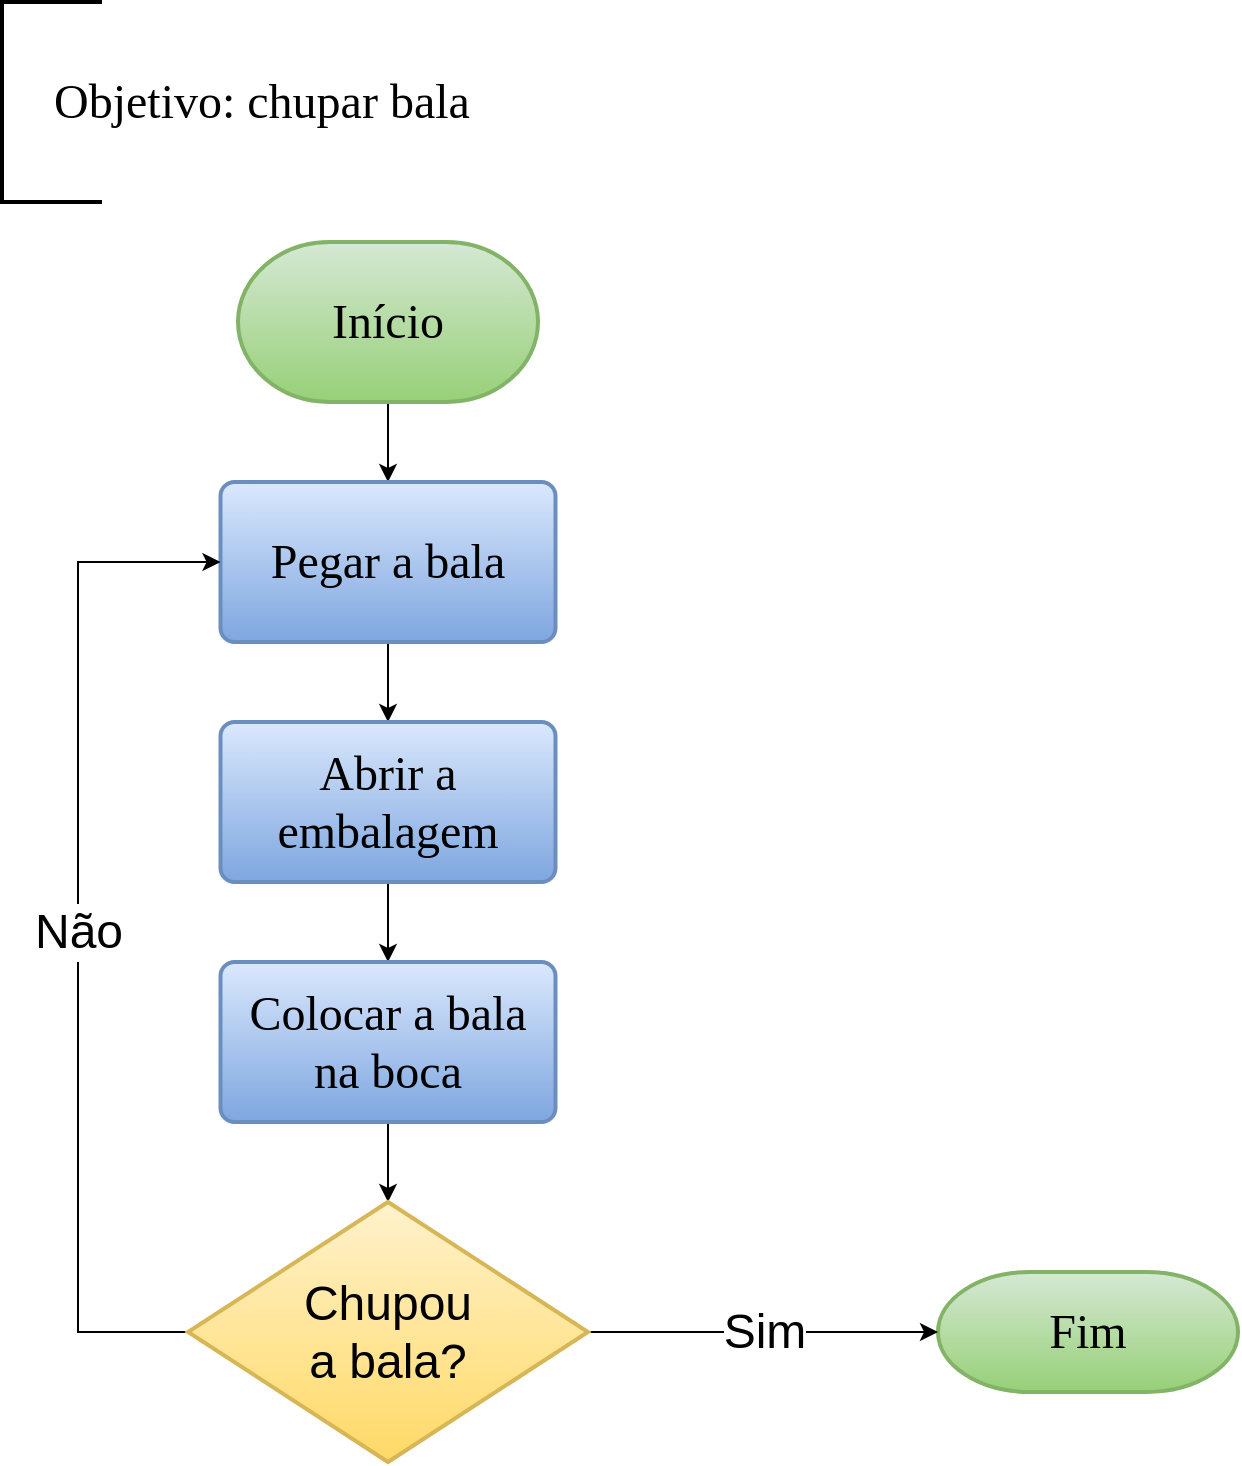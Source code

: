 <mxfile version="14.4.4" type="google"><diagram id="2KOuProdc2qEgF05u5_i" name="Page-1"><mxGraphModel dx="1038" dy="580" grid="1" gridSize="10" guides="1" tooltips="1" connect="1" arrows="1" fold="1" page="1" pageScale="1" pageWidth="827" pageHeight="1169" math="0" shadow="0"><root><mxCell id="0"/><mxCell id="1" parent="0"/><mxCell id="j4wYbb5rC9MAzY2kJ1ER-1" style="edgeStyle=orthogonalEdgeStyle;rounded=0;orthogonalLoop=1;jettySize=auto;html=1;exitX=0.5;exitY=1;exitDx=0;exitDy=0;exitPerimeter=0;entryX=0.5;entryY=0;entryDx=0;entryDy=0;fontFamily=Times New Roman;fontSize=24;fontColor=#000000;" parent="1" source="j4wYbb5rC9MAzY2kJ1ER-2" target="j4wYbb5rC9MAzY2kJ1ER-4" edge="1"><mxGeometry relative="1" as="geometry"/></mxCell><mxCell id="j4wYbb5rC9MAzY2kJ1ER-2" value="&lt;span style=&quot;font-size: 24px;&quot;&gt;Início&lt;/span&gt;" style="strokeWidth=2;html=1;shape=mxgraph.flowchart.terminator;whiteSpace=wrap;strokeColor=#82b366;shadow=0;sketch=0;fontFamily=Times New Roman;fontSize=24;fillColor=#d5e8d4;gradientColor=#97d077;fontStyle=0" parent="1" vertex="1"><mxGeometry x="160" y="160" width="150" height="80" as="geometry"/></mxCell><mxCell id="j4wYbb5rC9MAzY2kJ1ER-12" style="edgeStyle=orthogonalEdgeStyle;rounded=0;orthogonalLoop=1;jettySize=auto;html=1;exitX=0.5;exitY=1;exitDx=0;exitDy=0;entryX=0.5;entryY=0;entryDx=0;entryDy=0;" parent="1" source="j4wYbb5rC9MAzY2kJ1ER-4" target="j4wYbb5rC9MAzY2kJ1ER-10" edge="1"><mxGeometry relative="1" as="geometry"/></mxCell><mxCell id="j4wYbb5rC9MAzY2kJ1ER-4" value="Pegar a bala" style="rounded=1;whiteSpace=wrap;html=1;absoluteArcSize=1;arcSize=14;strokeWidth=2;shadow=0;sketch=0;fillColor=#dae8fc;fontFamily=Times New Roman;fontSize=24;strokeColor=#6c8ebf;gradientColor=#7ea6e0;fontStyle=0" parent="1" vertex="1"><mxGeometry x="151.25" y="280" width="167.5" height="80" as="geometry"/></mxCell><mxCell id="j4wYbb5rC9MAzY2kJ1ER-8" value="&lt;span style=&quot;font-size: 24px&quot;&gt;Fim&lt;br&gt;&lt;/span&gt;" style="strokeWidth=2;html=1;shape=mxgraph.flowchart.terminator;whiteSpace=wrap;strokeColor=#82b366;shadow=0;sketch=0;fontFamily=Times New Roman;fontSize=24;fillColor=#d5e8d4;gradientColor=#97d077;fontStyle=0" parent="1" vertex="1"><mxGeometry x="510" y="675" width="150" height="60" as="geometry"/></mxCell><mxCell id="j4wYbb5rC9MAzY2kJ1ER-9" value="&amp;nbsp; &amp;nbsp; Objetivo: chupar bala" style="strokeWidth=2;html=1;shape=mxgraph.flowchart.annotation_1;align=left;pointerEvents=1;shadow=0;sketch=0;fillColor=#0066CC;fontFamily=Times New Roman;fontSize=24;fontColor=#000000;" parent="1" vertex="1"><mxGeometry x="42" y="40" width="50" height="100" as="geometry"/></mxCell><mxCell id="j4wYbb5rC9MAzY2kJ1ER-13" style="edgeStyle=orthogonalEdgeStyle;rounded=0;orthogonalLoop=1;jettySize=auto;html=1;exitX=0.5;exitY=1;exitDx=0;exitDy=0;entryX=0.5;entryY=0;entryDx=0;entryDy=0;" parent="1" source="j4wYbb5rC9MAzY2kJ1ER-10" target="j4wYbb5rC9MAzY2kJ1ER-11" edge="1"><mxGeometry relative="1" as="geometry"/></mxCell><mxCell id="j4wYbb5rC9MAzY2kJ1ER-10" value="Abrir a embalagem" style="rounded=1;whiteSpace=wrap;html=1;absoluteArcSize=1;arcSize=14;strokeWidth=2;shadow=0;sketch=0;fillColor=#dae8fc;fontFamily=Times New Roman;fontSize=24;strokeColor=#6c8ebf;gradientColor=#7ea6e0;fontStyle=0" parent="1" vertex="1"><mxGeometry x="151.25" y="400" width="167.5" height="80" as="geometry"/></mxCell><mxCell id="j4wYbb5rC9MAzY2kJ1ER-17" style="edgeStyle=orthogonalEdgeStyle;rounded=0;orthogonalLoop=1;jettySize=auto;html=1;exitX=0.5;exitY=1;exitDx=0;exitDy=0;entryX=0.5;entryY=0;entryDx=0;entryDy=0;" parent="1" source="j4wYbb5rC9MAzY2kJ1ER-11" edge="1"><mxGeometry relative="1" as="geometry"><mxPoint x="235" y="640" as="targetPoint"/></mxGeometry></mxCell><mxCell id="j4wYbb5rC9MAzY2kJ1ER-11" value="Colocar a bala na boca" style="rounded=1;whiteSpace=wrap;html=1;absoluteArcSize=1;arcSize=14;strokeWidth=2;shadow=0;sketch=0;fillColor=#dae8fc;fontFamily=Times New Roman;fontSize=24;strokeColor=#6c8ebf;gradientColor=#7ea6e0;fontStyle=0" parent="1" vertex="1"><mxGeometry x="151.25" y="520" width="167.5" height="80" as="geometry"/></mxCell><mxCell id="U4G8R43Qf2kRw5OFMmy9-7" value="&lt;font style=&quot;font-size: 24px&quot;&gt;Não&lt;/font&gt;" style="edgeStyle=orthogonalEdgeStyle;rounded=0;orthogonalLoop=1;jettySize=auto;html=1;exitX=0;exitY=0.5;exitDx=0;exitDy=0;exitPerimeter=0;entryX=0;entryY=0.5;entryDx=0;entryDy=0;" edge="1" parent="1" source="U4G8R43Qf2kRw5OFMmy9-3" target="j4wYbb5rC9MAzY2kJ1ER-4"><mxGeometry relative="1" as="geometry"><mxPoint x="140" y="320" as="targetPoint"/><Array as="points"><mxPoint x="80" y="705"/><mxPoint x="80" y="320"/></Array></mxGeometry></mxCell><mxCell id="U4G8R43Qf2kRw5OFMmy9-8" value="&lt;font style=&quot;font-size: 24px&quot;&gt;Sim&lt;/font&gt;" style="edgeStyle=orthogonalEdgeStyle;rounded=0;orthogonalLoop=1;jettySize=auto;html=1;exitX=1;exitY=0.5;exitDx=0;exitDy=0;exitPerimeter=0;entryX=0;entryY=0.5;entryDx=0;entryDy=0;entryPerimeter=0;" edge="1" parent="1" source="U4G8R43Qf2kRw5OFMmy9-3" target="j4wYbb5rC9MAzY2kJ1ER-8"><mxGeometry relative="1" as="geometry"/></mxCell><mxCell id="U4G8R43Qf2kRw5OFMmy9-3" value="&lt;font style=&quot;font-size: 24px&quot;&gt;Chupou&lt;br&gt;a bala?&lt;/font&gt;" style="strokeWidth=2;html=1;shape=mxgraph.flowchart.decision;whiteSpace=wrap;fillColor=#fff2cc;strokeColor=#d6b656;gradientColor=#ffd966;" vertex="1" parent="1"><mxGeometry x="135" y="640" width="200" height="130" as="geometry"/></mxCell></root></mxGraphModel></diagram></mxfile>